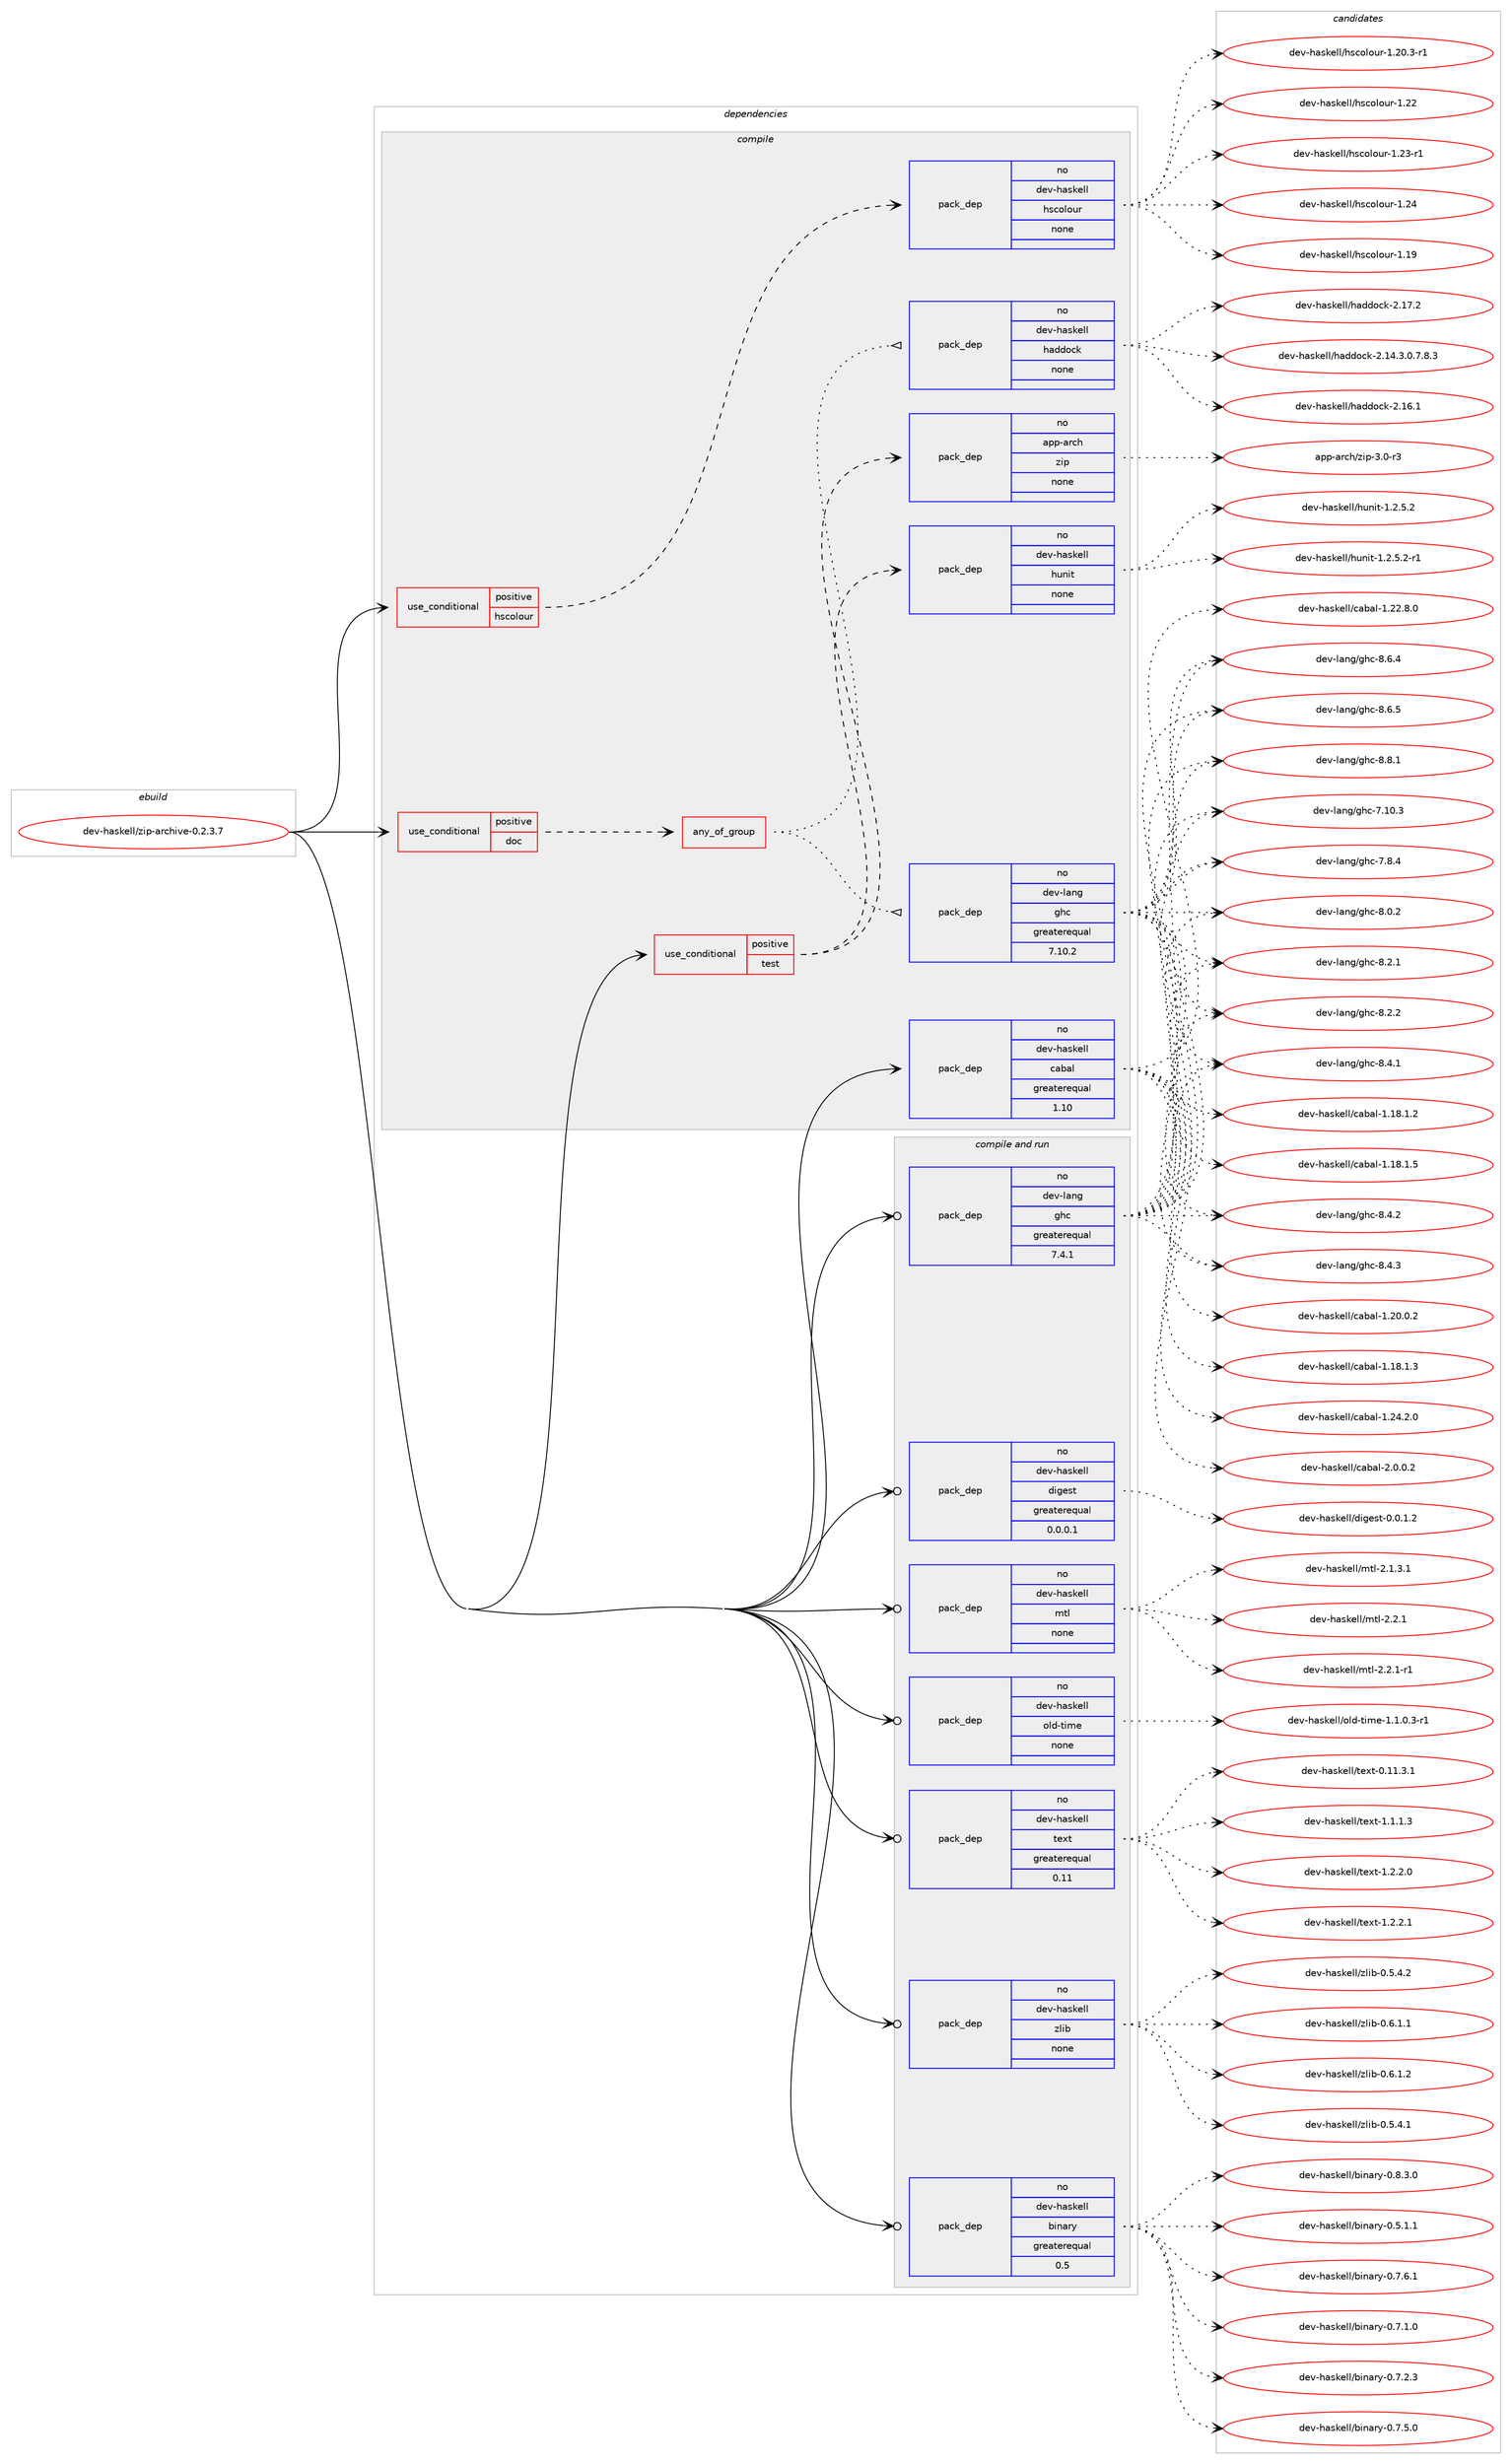 digraph prolog {

# *************
# Graph options
# *************

newrank=true;
concentrate=true;
compound=true;
graph [rankdir=LR,fontname=Helvetica,fontsize=10,ranksep=1.5];#, ranksep=2.5, nodesep=0.2];
edge  [arrowhead=vee];
node  [fontname=Helvetica,fontsize=10];

# **********
# The ebuild
# **********

subgraph cluster_leftcol {
color=gray;
rank=same;
label=<<i>ebuild</i>>;
id [label="dev-haskell/zip-archive-0.2.3.7", color=red, width=4, href="../dev-haskell/zip-archive-0.2.3.7.svg"];
}

# ****************
# The dependencies
# ****************

subgraph cluster_midcol {
color=gray;
label=<<i>dependencies</i>>;
subgraph cluster_compile {
fillcolor="#eeeeee";
style=filled;
label=<<i>compile</i>>;
subgraph cond128440 {
dependency550225 [label=<<TABLE BORDER="0" CELLBORDER="1" CELLSPACING="0" CELLPADDING="4"><TR><TD ROWSPAN="3" CELLPADDING="10">use_conditional</TD></TR><TR><TD>positive</TD></TR><TR><TD>doc</TD></TR></TABLE>>, shape=none, color=red];
subgraph any10804 {
dependency550226 [label=<<TABLE BORDER="0" CELLBORDER="1" CELLSPACING="0" CELLPADDING="4"><TR><TD CELLPADDING="10">any_of_group</TD></TR></TABLE>>, shape=none, color=red];subgraph pack410624 {
dependency550227 [label=<<TABLE BORDER="0" CELLBORDER="1" CELLSPACING="0" CELLPADDING="4" WIDTH="220"><TR><TD ROWSPAN="6" CELLPADDING="30">pack_dep</TD></TR><TR><TD WIDTH="110">no</TD></TR><TR><TD>dev-haskell</TD></TR><TR><TD>haddock</TD></TR><TR><TD>none</TD></TR><TR><TD></TD></TR></TABLE>>, shape=none, color=blue];
}
dependency550226:e -> dependency550227:w [weight=20,style="dotted",arrowhead="oinv"];
subgraph pack410625 {
dependency550228 [label=<<TABLE BORDER="0" CELLBORDER="1" CELLSPACING="0" CELLPADDING="4" WIDTH="220"><TR><TD ROWSPAN="6" CELLPADDING="30">pack_dep</TD></TR><TR><TD WIDTH="110">no</TD></TR><TR><TD>dev-lang</TD></TR><TR><TD>ghc</TD></TR><TR><TD>greaterequal</TD></TR><TR><TD>7.10.2</TD></TR></TABLE>>, shape=none, color=blue];
}
dependency550226:e -> dependency550228:w [weight=20,style="dotted",arrowhead="oinv"];
}
dependency550225:e -> dependency550226:w [weight=20,style="dashed",arrowhead="vee"];
}
id:e -> dependency550225:w [weight=20,style="solid",arrowhead="vee"];
subgraph cond128441 {
dependency550229 [label=<<TABLE BORDER="0" CELLBORDER="1" CELLSPACING="0" CELLPADDING="4"><TR><TD ROWSPAN="3" CELLPADDING="10">use_conditional</TD></TR><TR><TD>positive</TD></TR><TR><TD>hscolour</TD></TR></TABLE>>, shape=none, color=red];
subgraph pack410626 {
dependency550230 [label=<<TABLE BORDER="0" CELLBORDER="1" CELLSPACING="0" CELLPADDING="4" WIDTH="220"><TR><TD ROWSPAN="6" CELLPADDING="30">pack_dep</TD></TR><TR><TD WIDTH="110">no</TD></TR><TR><TD>dev-haskell</TD></TR><TR><TD>hscolour</TD></TR><TR><TD>none</TD></TR><TR><TD></TD></TR></TABLE>>, shape=none, color=blue];
}
dependency550229:e -> dependency550230:w [weight=20,style="dashed",arrowhead="vee"];
}
id:e -> dependency550229:w [weight=20,style="solid",arrowhead="vee"];
subgraph cond128442 {
dependency550231 [label=<<TABLE BORDER="0" CELLBORDER="1" CELLSPACING="0" CELLPADDING="4"><TR><TD ROWSPAN="3" CELLPADDING="10">use_conditional</TD></TR><TR><TD>positive</TD></TR><TR><TD>test</TD></TR></TABLE>>, shape=none, color=red];
subgraph pack410627 {
dependency550232 [label=<<TABLE BORDER="0" CELLBORDER="1" CELLSPACING="0" CELLPADDING="4" WIDTH="220"><TR><TD ROWSPAN="6" CELLPADDING="30">pack_dep</TD></TR><TR><TD WIDTH="110">no</TD></TR><TR><TD>app-arch</TD></TR><TR><TD>zip</TD></TR><TR><TD>none</TD></TR><TR><TD></TD></TR></TABLE>>, shape=none, color=blue];
}
dependency550231:e -> dependency550232:w [weight=20,style="dashed",arrowhead="vee"];
subgraph pack410628 {
dependency550233 [label=<<TABLE BORDER="0" CELLBORDER="1" CELLSPACING="0" CELLPADDING="4" WIDTH="220"><TR><TD ROWSPAN="6" CELLPADDING="30">pack_dep</TD></TR><TR><TD WIDTH="110">no</TD></TR><TR><TD>dev-haskell</TD></TR><TR><TD>hunit</TD></TR><TR><TD>none</TD></TR><TR><TD></TD></TR></TABLE>>, shape=none, color=blue];
}
dependency550231:e -> dependency550233:w [weight=20,style="dashed",arrowhead="vee"];
}
id:e -> dependency550231:w [weight=20,style="solid",arrowhead="vee"];
subgraph pack410629 {
dependency550234 [label=<<TABLE BORDER="0" CELLBORDER="1" CELLSPACING="0" CELLPADDING="4" WIDTH="220"><TR><TD ROWSPAN="6" CELLPADDING="30">pack_dep</TD></TR><TR><TD WIDTH="110">no</TD></TR><TR><TD>dev-haskell</TD></TR><TR><TD>cabal</TD></TR><TR><TD>greaterequal</TD></TR><TR><TD>1.10</TD></TR></TABLE>>, shape=none, color=blue];
}
id:e -> dependency550234:w [weight=20,style="solid",arrowhead="vee"];
}
subgraph cluster_compileandrun {
fillcolor="#eeeeee";
style=filled;
label=<<i>compile and run</i>>;
subgraph pack410630 {
dependency550235 [label=<<TABLE BORDER="0" CELLBORDER="1" CELLSPACING="0" CELLPADDING="4" WIDTH="220"><TR><TD ROWSPAN="6" CELLPADDING="30">pack_dep</TD></TR><TR><TD WIDTH="110">no</TD></TR><TR><TD>dev-haskell</TD></TR><TR><TD>binary</TD></TR><TR><TD>greaterequal</TD></TR><TR><TD>0.5</TD></TR></TABLE>>, shape=none, color=blue];
}
id:e -> dependency550235:w [weight=20,style="solid",arrowhead="odotvee"];
subgraph pack410631 {
dependency550236 [label=<<TABLE BORDER="0" CELLBORDER="1" CELLSPACING="0" CELLPADDING="4" WIDTH="220"><TR><TD ROWSPAN="6" CELLPADDING="30">pack_dep</TD></TR><TR><TD WIDTH="110">no</TD></TR><TR><TD>dev-haskell</TD></TR><TR><TD>digest</TD></TR><TR><TD>greaterequal</TD></TR><TR><TD>0.0.0.1</TD></TR></TABLE>>, shape=none, color=blue];
}
id:e -> dependency550236:w [weight=20,style="solid",arrowhead="odotvee"];
subgraph pack410632 {
dependency550237 [label=<<TABLE BORDER="0" CELLBORDER="1" CELLSPACING="0" CELLPADDING="4" WIDTH="220"><TR><TD ROWSPAN="6" CELLPADDING="30">pack_dep</TD></TR><TR><TD WIDTH="110">no</TD></TR><TR><TD>dev-haskell</TD></TR><TR><TD>mtl</TD></TR><TR><TD>none</TD></TR><TR><TD></TD></TR></TABLE>>, shape=none, color=blue];
}
id:e -> dependency550237:w [weight=20,style="solid",arrowhead="odotvee"];
subgraph pack410633 {
dependency550238 [label=<<TABLE BORDER="0" CELLBORDER="1" CELLSPACING="0" CELLPADDING="4" WIDTH="220"><TR><TD ROWSPAN="6" CELLPADDING="30">pack_dep</TD></TR><TR><TD WIDTH="110">no</TD></TR><TR><TD>dev-haskell</TD></TR><TR><TD>old-time</TD></TR><TR><TD>none</TD></TR><TR><TD></TD></TR></TABLE>>, shape=none, color=blue];
}
id:e -> dependency550238:w [weight=20,style="solid",arrowhead="odotvee"];
subgraph pack410634 {
dependency550239 [label=<<TABLE BORDER="0" CELLBORDER="1" CELLSPACING="0" CELLPADDING="4" WIDTH="220"><TR><TD ROWSPAN="6" CELLPADDING="30">pack_dep</TD></TR><TR><TD WIDTH="110">no</TD></TR><TR><TD>dev-haskell</TD></TR><TR><TD>text</TD></TR><TR><TD>greaterequal</TD></TR><TR><TD>0.11</TD></TR></TABLE>>, shape=none, color=blue];
}
id:e -> dependency550239:w [weight=20,style="solid",arrowhead="odotvee"];
subgraph pack410635 {
dependency550240 [label=<<TABLE BORDER="0" CELLBORDER="1" CELLSPACING="0" CELLPADDING="4" WIDTH="220"><TR><TD ROWSPAN="6" CELLPADDING="30">pack_dep</TD></TR><TR><TD WIDTH="110">no</TD></TR><TR><TD>dev-haskell</TD></TR><TR><TD>zlib</TD></TR><TR><TD>none</TD></TR><TR><TD></TD></TR></TABLE>>, shape=none, color=blue];
}
id:e -> dependency550240:w [weight=20,style="solid",arrowhead="odotvee"];
subgraph pack410636 {
dependency550241 [label=<<TABLE BORDER="0" CELLBORDER="1" CELLSPACING="0" CELLPADDING="4" WIDTH="220"><TR><TD ROWSPAN="6" CELLPADDING="30">pack_dep</TD></TR><TR><TD WIDTH="110">no</TD></TR><TR><TD>dev-lang</TD></TR><TR><TD>ghc</TD></TR><TR><TD>greaterequal</TD></TR><TR><TD>7.4.1</TD></TR></TABLE>>, shape=none, color=blue];
}
id:e -> dependency550241:w [weight=20,style="solid",arrowhead="odotvee"];
}
subgraph cluster_run {
fillcolor="#eeeeee";
style=filled;
label=<<i>run</i>>;
}
}

# **************
# The candidates
# **************

subgraph cluster_choices {
rank=same;
color=gray;
label=<<i>candidates</i>>;

subgraph choice410624 {
color=black;
nodesep=1;
choice1001011184510497115107101108108471049710010011199107455046495246514648465546564651 [label="dev-haskell/haddock-2.14.3.0.7.8.3", color=red, width=4,href="../dev-haskell/haddock-2.14.3.0.7.8.3.svg"];
choice100101118451049711510710110810847104971001001119910745504649544649 [label="dev-haskell/haddock-2.16.1", color=red, width=4,href="../dev-haskell/haddock-2.16.1.svg"];
choice100101118451049711510710110810847104971001001119910745504649554650 [label="dev-haskell/haddock-2.17.2", color=red, width=4,href="../dev-haskell/haddock-2.17.2.svg"];
dependency550227:e -> choice1001011184510497115107101108108471049710010011199107455046495246514648465546564651:w [style=dotted,weight="100"];
dependency550227:e -> choice100101118451049711510710110810847104971001001119910745504649544649:w [style=dotted,weight="100"];
dependency550227:e -> choice100101118451049711510710110810847104971001001119910745504649554650:w [style=dotted,weight="100"];
}
subgraph choice410625 {
color=black;
nodesep=1;
choice1001011184510897110103471031049945554649484651 [label="dev-lang/ghc-7.10.3", color=red, width=4,href="../dev-lang/ghc-7.10.3.svg"];
choice10010111845108971101034710310499455546564652 [label="dev-lang/ghc-7.8.4", color=red, width=4,href="../dev-lang/ghc-7.8.4.svg"];
choice10010111845108971101034710310499455646484650 [label="dev-lang/ghc-8.0.2", color=red, width=4,href="../dev-lang/ghc-8.0.2.svg"];
choice10010111845108971101034710310499455646504649 [label="dev-lang/ghc-8.2.1", color=red, width=4,href="../dev-lang/ghc-8.2.1.svg"];
choice10010111845108971101034710310499455646504650 [label="dev-lang/ghc-8.2.2", color=red, width=4,href="../dev-lang/ghc-8.2.2.svg"];
choice10010111845108971101034710310499455646524649 [label="dev-lang/ghc-8.4.1", color=red, width=4,href="../dev-lang/ghc-8.4.1.svg"];
choice10010111845108971101034710310499455646524650 [label="dev-lang/ghc-8.4.2", color=red, width=4,href="../dev-lang/ghc-8.4.2.svg"];
choice10010111845108971101034710310499455646524651 [label="dev-lang/ghc-8.4.3", color=red, width=4,href="../dev-lang/ghc-8.4.3.svg"];
choice10010111845108971101034710310499455646544652 [label="dev-lang/ghc-8.6.4", color=red, width=4,href="../dev-lang/ghc-8.6.4.svg"];
choice10010111845108971101034710310499455646544653 [label="dev-lang/ghc-8.6.5", color=red, width=4,href="../dev-lang/ghc-8.6.5.svg"];
choice10010111845108971101034710310499455646564649 [label="dev-lang/ghc-8.8.1", color=red, width=4,href="../dev-lang/ghc-8.8.1.svg"];
dependency550228:e -> choice1001011184510897110103471031049945554649484651:w [style=dotted,weight="100"];
dependency550228:e -> choice10010111845108971101034710310499455546564652:w [style=dotted,weight="100"];
dependency550228:e -> choice10010111845108971101034710310499455646484650:w [style=dotted,weight="100"];
dependency550228:e -> choice10010111845108971101034710310499455646504649:w [style=dotted,weight="100"];
dependency550228:e -> choice10010111845108971101034710310499455646504650:w [style=dotted,weight="100"];
dependency550228:e -> choice10010111845108971101034710310499455646524649:w [style=dotted,weight="100"];
dependency550228:e -> choice10010111845108971101034710310499455646524650:w [style=dotted,weight="100"];
dependency550228:e -> choice10010111845108971101034710310499455646524651:w [style=dotted,weight="100"];
dependency550228:e -> choice10010111845108971101034710310499455646544652:w [style=dotted,weight="100"];
dependency550228:e -> choice10010111845108971101034710310499455646544653:w [style=dotted,weight="100"];
dependency550228:e -> choice10010111845108971101034710310499455646564649:w [style=dotted,weight="100"];
}
subgraph choice410626 {
color=black;
nodesep=1;
choice100101118451049711510710110810847104115991111081111171144549464957 [label="dev-haskell/hscolour-1.19", color=red, width=4,href="../dev-haskell/hscolour-1.19.svg"];
choice10010111845104971151071011081084710411599111108111117114454946504846514511449 [label="dev-haskell/hscolour-1.20.3-r1", color=red, width=4,href="../dev-haskell/hscolour-1.20.3-r1.svg"];
choice100101118451049711510710110810847104115991111081111171144549465050 [label="dev-haskell/hscolour-1.22", color=red, width=4,href="../dev-haskell/hscolour-1.22.svg"];
choice1001011184510497115107101108108471041159911110811111711445494650514511449 [label="dev-haskell/hscolour-1.23-r1", color=red, width=4,href="../dev-haskell/hscolour-1.23-r1.svg"];
choice100101118451049711510710110810847104115991111081111171144549465052 [label="dev-haskell/hscolour-1.24", color=red, width=4,href="../dev-haskell/hscolour-1.24.svg"];
dependency550230:e -> choice100101118451049711510710110810847104115991111081111171144549464957:w [style=dotted,weight="100"];
dependency550230:e -> choice10010111845104971151071011081084710411599111108111117114454946504846514511449:w [style=dotted,weight="100"];
dependency550230:e -> choice100101118451049711510710110810847104115991111081111171144549465050:w [style=dotted,weight="100"];
dependency550230:e -> choice1001011184510497115107101108108471041159911110811111711445494650514511449:w [style=dotted,weight="100"];
dependency550230:e -> choice100101118451049711510710110810847104115991111081111171144549465052:w [style=dotted,weight="100"];
}
subgraph choice410627 {
color=black;
nodesep=1;
choice9711211245971149910447122105112455146484511451 [label="app-arch/zip-3.0-r3", color=red, width=4,href="../app-arch/zip-3.0-r3.svg"];
dependency550232:e -> choice9711211245971149910447122105112455146484511451:w [style=dotted,weight="100"];
}
subgraph choice410628 {
color=black;
nodesep=1;
choice1001011184510497115107101108108471041171101051164549465046534650 [label="dev-haskell/hunit-1.2.5.2", color=red, width=4,href="../dev-haskell/hunit-1.2.5.2.svg"];
choice10010111845104971151071011081084710411711010511645494650465346504511449 [label="dev-haskell/hunit-1.2.5.2-r1", color=red, width=4,href="../dev-haskell/hunit-1.2.5.2-r1.svg"];
dependency550233:e -> choice1001011184510497115107101108108471041171101051164549465046534650:w [style=dotted,weight="100"];
dependency550233:e -> choice10010111845104971151071011081084710411711010511645494650465346504511449:w [style=dotted,weight="100"];
}
subgraph choice410629 {
color=black;
nodesep=1;
choice10010111845104971151071011081084799979897108454946495646494650 [label="dev-haskell/cabal-1.18.1.2", color=red, width=4,href="../dev-haskell/cabal-1.18.1.2.svg"];
choice10010111845104971151071011081084799979897108454946495646494651 [label="dev-haskell/cabal-1.18.1.3", color=red, width=4,href="../dev-haskell/cabal-1.18.1.3.svg"];
choice10010111845104971151071011081084799979897108454946495646494653 [label="dev-haskell/cabal-1.18.1.5", color=red, width=4,href="../dev-haskell/cabal-1.18.1.5.svg"];
choice10010111845104971151071011081084799979897108454946504846484650 [label="dev-haskell/cabal-1.20.0.2", color=red, width=4,href="../dev-haskell/cabal-1.20.0.2.svg"];
choice10010111845104971151071011081084799979897108454946505046564648 [label="dev-haskell/cabal-1.22.8.0", color=red, width=4,href="../dev-haskell/cabal-1.22.8.0.svg"];
choice10010111845104971151071011081084799979897108454946505246504648 [label="dev-haskell/cabal-1.24.2.0", color=red, width=4,href="../dev-haskell/cabal-1.24.2.0.svg"];
choice100101118451049711510710110810847999798971084550464846484650 [label="dev-haskell/cabal-2.0.0.2", color=red, width=4,href="../dev-haskell/cabal-2.0.0.2.svg"];
dependency550234:e -> choice10010111845104971151071011081084799979897108454946495646494650:w [style=dotted,weight="100"];
dependency550234:e -> choice10010111845104971151071011081084799979897108454946495646494651:w [style=dotted,weight="100"];
dependency550234:e -> choice10010111845104971151071011081084799979897108454946495646494653:w [style=dotted,weight="100"];
dependency550234:e -> choice10010111845104971151071011081084799979897108454946504846484650:w [style=dotted,weight="100"];
dependency550234:e -> choice10010111845104971151071011081084799979897108454946505046564648:w [style=dotted,weight="100"];
dependency550234:e -> choice10010111845104971151071011081084799979897108454946505246504648:w [style=dotted,weight="100"];
dependency550234:e -> choice100101118451049711510710110810847999798971084550464846484650:w [style=dotted,weight="100"];
}
subgraph choice410630 {
color=black;
nodesep=1;
choice10010111845104971151071011081084798105110971141214548465346494649 [label="dev-haskell/binary-0.5.1.1", color=red, width=4,href="../dev-haskell/binary-0.5.1.1.svg"];
choice10010111845104971151071011081084798105110971141214548465546494648 [label="dev-haskell/binary-0.7.1.0", color=red, width=4,href="../dev-haskell/binary-0.7.1.0.svg"];
choice10010111845104971151071011081084798105110971141214548465546504651 [label="dev-haskell/binary-0.7.2.3", color=red, width=4,href="../dev-haskell/binary-0.7.2.3.svg"];
choice10010111845104971151071011081084798105110971141214548465546534648 [label="dev-haskell/binary-0.7.5.0", color=red, width=4,href="../dev-haskell/binary-0.7.5.0.svg"];
choice10010111845104971151071011081084798105110971141214548465546544649 [label="dev-haskell/binary-0.7.6.1", color=red, width=4,href="../dev-haskell/binary-0.7.6.1.svg"];
choice10010111845104971151071011081084798105110971141214548465646514648 [label="dev-haskell/binary-0.8.3.0", color=red, width=4,href="../dev-haskell/binary-0.8.3.0.svg"];
dependency550235:e -> choice10010111845104971151071011081084798105110971141214548465346494649:w [style=dotted,weight="100"];
dependency550235:e -> choice10010111845104971151071011081084798105110971141214548465546494648:w [style=dotted,weight="100"];
dependency550235:e -> choice10010111845104971151071011081084798105110971141214548465546504651:w [style=dotted,weight="100"];
dependency550235:e -> choice10010111845104971151071011081084798105110971141214548465546534648:w [style=dotted,weight="100"];
dependency550235:e -> choice10010111845104971151071011081084798105110971141214548465546544649:w [style=dotted,weight="100"];
dependency550235:e -> choice10010111845104971151071011081084798105110971141214548465646514648:w [style=dotted,weight="100"];
}
subgraph choice410631 {
color=black;
nodesep=1;
choice1001011184510497115107101108108471001051031011151164548464846494650 [label="dev-haskell/digest-0.0.1.2", color=red, width=4,href="../dev-haskell/digest-0.0.1.2.svg"];
dependency550236:e -> choice1001011184510497115107101108108471001051031011151164548464846494650:w [style=dotted,weight="100"];
}
subgraph choice410632 {
color=black;
nodesep=1;
choice1001011184510497115107101108108471091161084550464946514649 [label="dev-haskell/mtl-2.1.3.1", color=red, width=4,href="../dev-haskell/mtl-2.1.3.1.svg"];
choice100101118451049711510710110810847109116108455046504649 [label="dev-haskell/mtl-2.2.1", color=red, width=4,href="../dev-haskell/mtl-2.2.1.svg"];
choice1001011184510497115107101108108471091161084550465046494511449 [label="dev-haskell/mtl-2.2.1-r1", color=red, width=4,href="../dev-haskell/mtl-2.2.1-r1.svg"];
dependency550237:e -> choice1001011184510497115107101108108471091161084550464946514649:w [style=dotted,weight="100"];
dependency550237:e -> choice100101118451049711510710110810847109116108455046504649:w [style=dotted,weight="100"];
dependency550237:e -> choice1001011184510497115107101108108471091161084550465046494511449:w [style=dotted,weight="100"];
}
subgraph choice410633 {
color=black;
nodesep=1;
choice1001011184510497115107101108108471111081004511610510910145494649464846514511449 [label="dev-haskell/old-time-1.1.0.3-r1", color=red, width=4,href="../dev-haskell/old-time-1.1.0.3-r1.svg"];
dependency550238:e -> choice1001011184510497115107101108108471111081004511610510910145494649464846514511449:w [style=dotted,weight="100"];
}
subgraph choice410634 {
color=black;
nodesep=1;
choice100101118451049711510710110810847116101120116454846494946514649 [label="dev-haskell/text-0.11.3.1", color=red, width=4,href="../dev-haskell/text-0.11.3.1.svg"];
choice1001011184510497115107101108108471161011201164549464946494651 [label="dev-haskell/text-1.1.1.3", color=red, width=4,href="../dev-haskell/text-1.1.1.3.svg"];
choice1001011184510497115107101108108471161011201164549465046504648 [label="dev-haskell/text-1.2.2.0", color=red, width=4,href="../dev-haskell/text-1.2.2.0.svg"];
choice1001011184510497115107101108108471161011201164549465046504649 [label="dev-haskell/text-1.2.2.1", color=red, width=4,href="../dev-haskell/text-1.2.2.1.svg"];
dependency550239:e -> choice100101118451049711510710110810847116101120116454846494946514649:w [style=dotted,weight="100"];
dependency550239:e -> choice1001011184510497115107101108108471161011201164549464946494651:w [style=dotted,weight="100"];
dependency550239:e -> choice1001011184510497115107101108108471161011201164549465046504648:w [style=dotted,weight="100"];
dependency550239:e -> choice1001011184510497115107101108108471161011201164549465046504649:w [style=dotted,weight="100"];
}
subgraph choice410635 {
color=black;
nodesep=1;
choice100101118451049711510710110810847122108105984548465346524649 [label="dev-haskell/zlib-0.5.4.1", color=red, width=4,href="../dev-haskell/zlib-0.5.4.1.svg"];
choice100101118451049711510710110810847122108105984548465346524650 [label="dev-haskell/zlib-0.5.4.2", color=red, width=4,href="../dev-haskell/zlib-0.5.4.2.svg"];
choice100101118451049711510710110810847122108105984548465446494649 [label="dev-haskell/zlib-0.6.1.1", color=red, width=4,href="../dev-haskell/zlib-0.6.1.1.svg"];
choice100101118451049711510710110810847122108105984548465446494650 [label="dev-haskell/zlib-0.6.1.2", color=red, width=4,href="../dev-haskell/zlib-0.6.1.2.svg"];
dependency550240:e -> choice100101118451049711510710110810847122108105984548465346524649:w [style=dotted,weight="100"];
dependency550240:e -> choice100101118451049711510710110810847122108105984548465346524650:w [style=dotted,weight="100"];
dependency550240:e -> choice100101118451049711510710110810847122108105984548465446494649:w [style=dotted,weight="100"];
dependency550240:e -> choice100101118451049711510710110810847122108105984548465446494650:w [style=dotted,weight="100"];
}
subgraph choice410636 {
color=black;
nodesep=1;
choice1001011184510897110103471031049945554649484651 [label="dev-lang/ghc-7.10.3", color=red, width=4,href="../dev-lang/ghc-7.10.3.svg"];
choice10010111845108971101034710310499455546564652 [label="dev-lang/ghc-7.8.4", color=red, width=4,href="../dev-lang/ghc-7.8.4.svg"];
choice10010111845108971101034710310499455646484650 [label="dev-lang/ghc-8.0.2", color=red, width=4,href="../dev-lang/ghc-8.0.2.svg"];
choice10010111845108971101034710310499455646504649 [label="dev-lang/ghc-8.2.1", color=red, width=4,href="../dev-lang/ghc-8.2.1.svg"];
choice10010111845108971101034710310499455646504650 [label="dev-lang/ghc-8.2.2", color=red, width=4,href="../dev-lang/ghc-8.2.2.svg"];
choice10010111845108971101034710310499455646524649 [label="dev-lang/ghc-8.4.1", color=red, width=4,href="../dev-lang/ghc-8.4.1.svg"];
choice10010111845108971101034710310499455646524650 [label="dev-lang/ghc-8.4.2", color=red, width=4,href="../dev-lang/ghc-8.4.2.svg"];
choice10010111845108971101034710310499455646524651 [label="dev-lang/ghc-8.4.3", color=red, width=4,href="../dev-lang/ghc-8.4.3.svg"];
choice10010111845108971101034710310499455646544652 [label="dev-lang/ghc-8.6.4", color=red, width=4,href="../dev-lang/ghc-8.6.4.svg"];
choice10010111845108971101034710310499455646544653 [label="dev-lang/ghc-8.6.5", color=red, width=4,href="../dev-lang/ghc-8.6.5.svg"];
choice10010111845108971101034710310499455646564649 [label="dev-lang/ghc-8.8.1", color=red, width=4,href="../dev-lang/ghc-8.8.1.svg"];
dependency550241:e -> choice1001011184510897110103471031049945554649484651:w [style=dotted,weight="100"];
dependency550241:e -> choice10010111845108971101034710310499455546564652:w [style=dotted,weight="100"];
dependency550241:e -> choice10010111845108971101034710310499455646484650:w [style=dotted,weight="100"];
dependency550241:e -> choice10010111845108971101034710310499455646504649:w [style=dotted,weight="100"];
dependency550241:e -> choice10010111845108971101034710310499455646504650:w [style=dotted,weight="100"];
dependency550241:e -> choice10010111845108971101034710310499455646524649:w [style=dotted,weight="100"];
dependency550241:e -> choice10010111845108971101034710310499455646524650:w [style=dotted,weight="100"];
dependency550241:e -> choice10010111845108971101034710310499455646524651:w [style=dotted,weight="100"];
dependency550241:e -> choice10010111845108971101034710310499455646544652:w [style=dotted,weight="100"];
dependency550241:e -> choice10010111845108971101034710310499455646544653:w [style=dotted,weight="100"];
dependency550241:e -> choice10010111845108971101034710310499455646564649:w [style=dotted,weight="100"];
}
}

}
